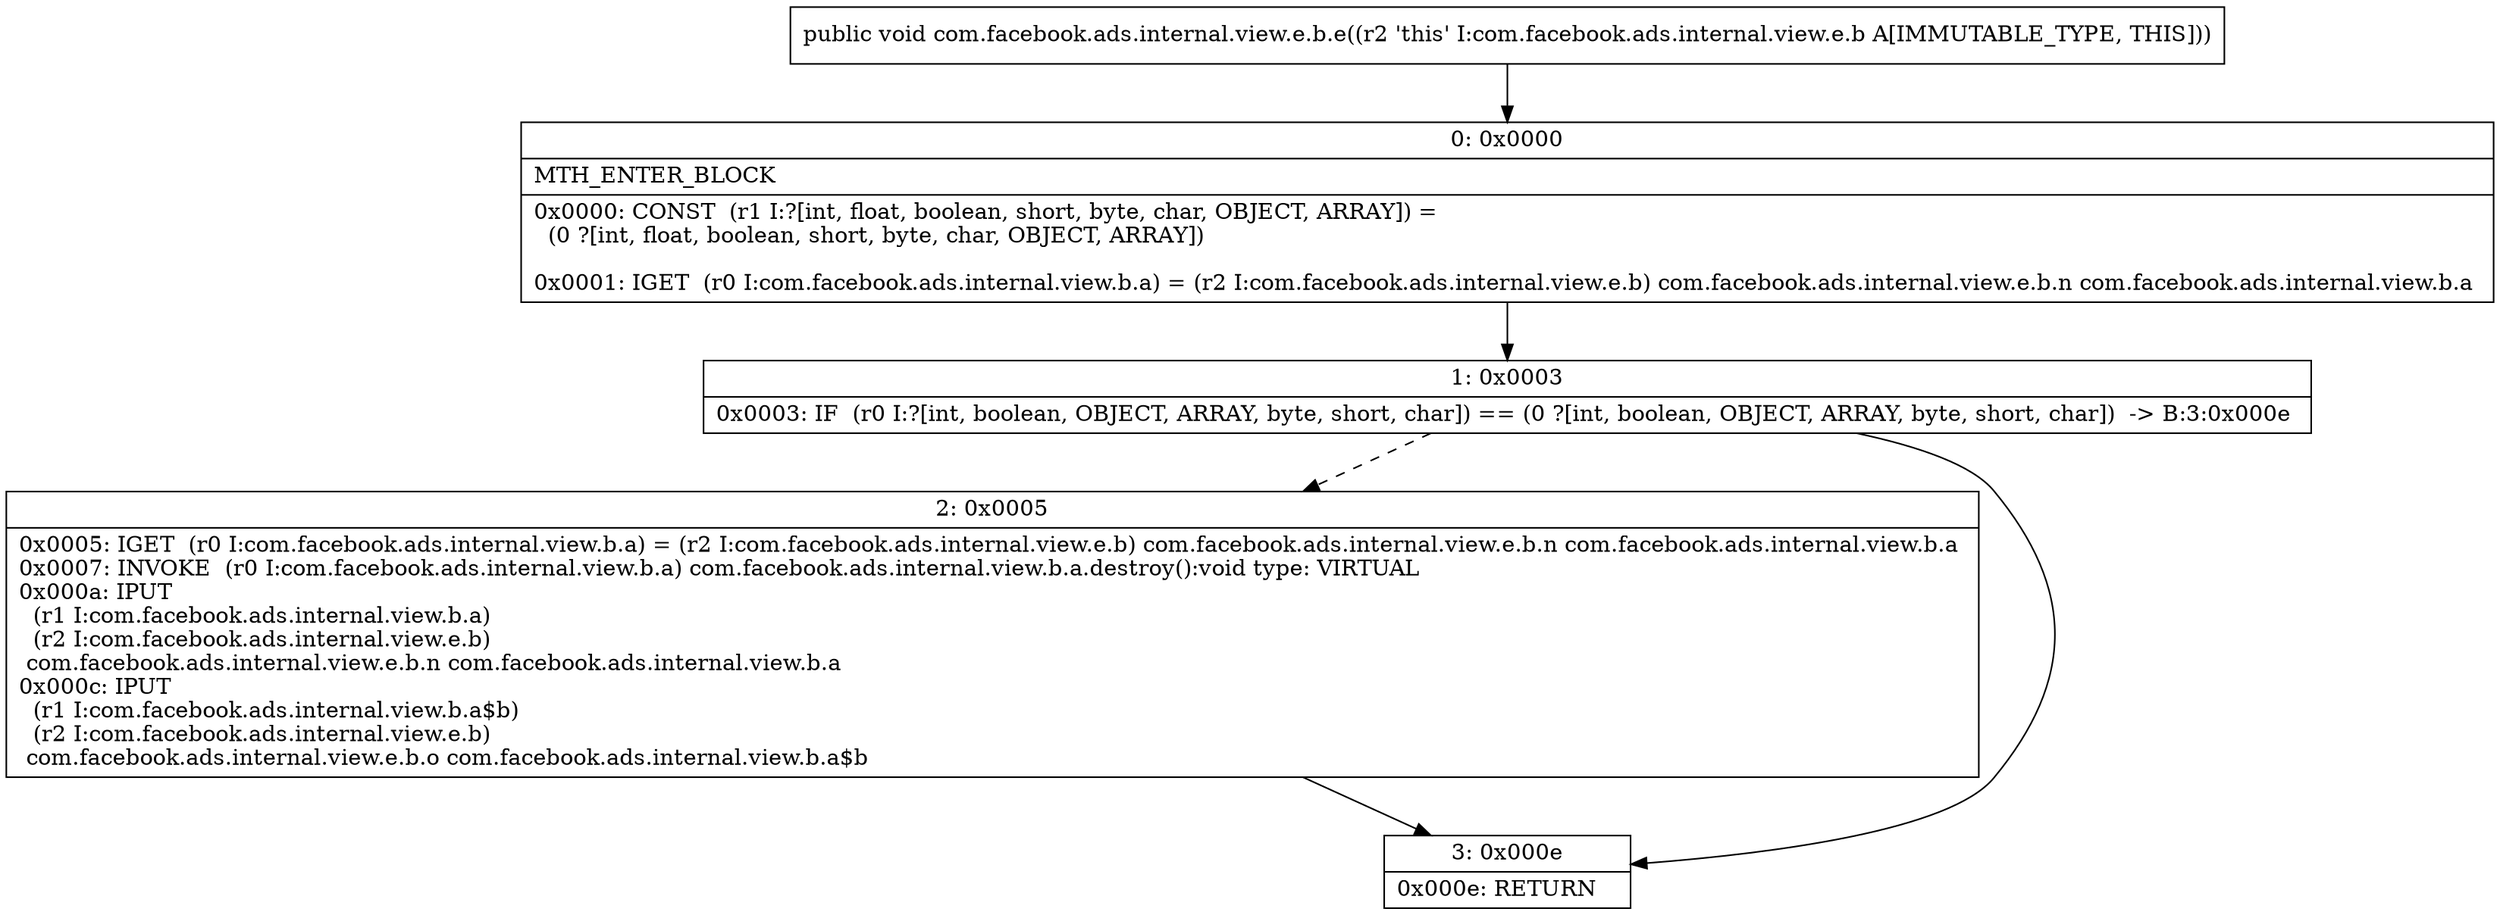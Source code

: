 digraph "CFG forcom.facebook.ads.internal.view.e.b.e()V" {
Node_0 [shape=record,label="{0\:\ 0x0000|MTH_ENTER_BLOCK\l|0x0000: CONST  (r1 I:?[int, float, boolean, short, byte, char, OBJECT, ARRAY]) = \l  (0 ?[int, float, boolean, short, byte, char, OBJECT, ARRAY])\l \l0x0001: IGET  (r0 I:com.facebook.ads.internal.view.b.a) = (r2 I:com.facebook.ads.internal.view.e.b) com.facebook.ads.internal.view.e.b.n com.facebook.ads.internal.view.b.a \l}"];
Node_1 [shape=record,label="{1\:\ 0x0003|0x0003: IF  (r0 I:?[int, boolean, OBJECT, ARRAY, byte, short, char]) == (0 ?[int, boolean, OBJECT, ARRAY, byte, short, char])  \-\> B:3:0x000e \l}"];
Node_2 [shape=record,label="{2\:\ 0x0005|0x0005: IGET  (r0 I:com.facebook.ads.internal.view.b.a) = (r2 I:com.facebook.ads.internal.view.e.b) com.facebook.ads.internal.view.e.b.n com.facebook.ads.internal.view.b.a \l0x0007: INVOKE  (r0 I:com.facebook.ads.internal.view.b.a) com.facebook.ads.internal.view.b.a.destroy():void type: VIRTUAL \l0x000a: IPUT  \l  (r1 I:com.facebook.ads.internal.view.b.a)\l  (r2 I:com.facebook.ads.internal.view.e.b)\l com.facebook.ads.internal.view.e.b.n com.facebook.ads.internal.view.b.a \l0x000c: IPUT  \l  (r1 I:com.facebook.ads.internal.view.b.a$b)\l  (r2 I:com.facebook.ads.internal.view.e.b)\l com.facebook.ads.internal.view.e.b.o com.facebook.ads.internal.view.b.a$b \l}"];
Node_3 [shape=record,label="{3\:\ 0x000e|0x000e: RETURN   \l}"];
MethodNode[shape=record,label="{public void com.facebook.ads.internal.view.e.b.e((r2 'this' I:com.facebook.ads.internal.view.e.b A[IMMUTABLE_TYPE, THIS])) }"];
MethodNode -> Node_0;
Node_0 -> Node_1;
Node_1 -> Node_2[style=dashed];
Node_1 -> Node_3;
Node_2 -> Node_3;
}

